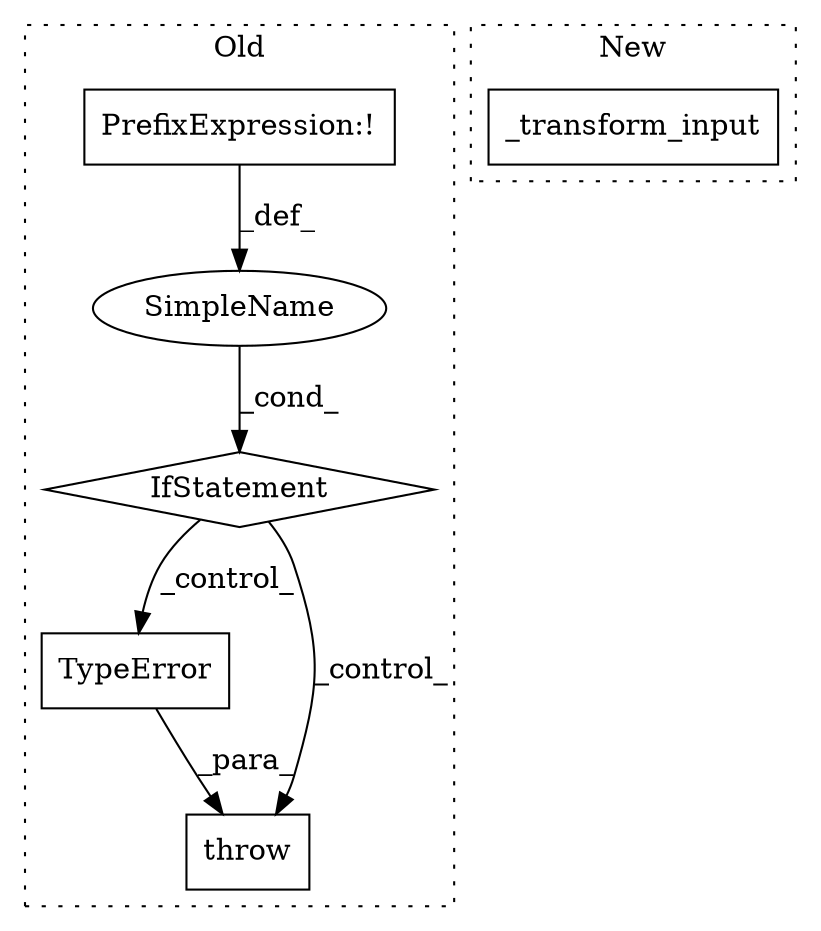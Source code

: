 digraph G {
subgraph cluster0 {
1 [label="TypeError" a="32" s="5430" l="11" shape="box"];
3 [label="SimpleName" a="42" s="" l="" shape="ellipse"];
4 [label="throw" a="53" s="5424" l="6" shape="box"];
5 [label="PrefixExpression:!" a="38" s="5315" l="1" shape="box"];
6 [label="IfStatement" a="25" s="5311,5414" l="4,2" shape="diamond"];
label = "Old";
style="dotted";
}
subgraph cluster1 {
2 [label="_transform_input" a="32" s="5184,5206" l="17,1" shape="box"];
label = "New";
style="dotted";
}
1 -> 4 [label="_para_"];
3 -> 6 [label="_cond_"];
5 -> 3 [label="_def_"];
6 -> 1 [label="_control_"];
6 -> 4 [label="_control_"];
}